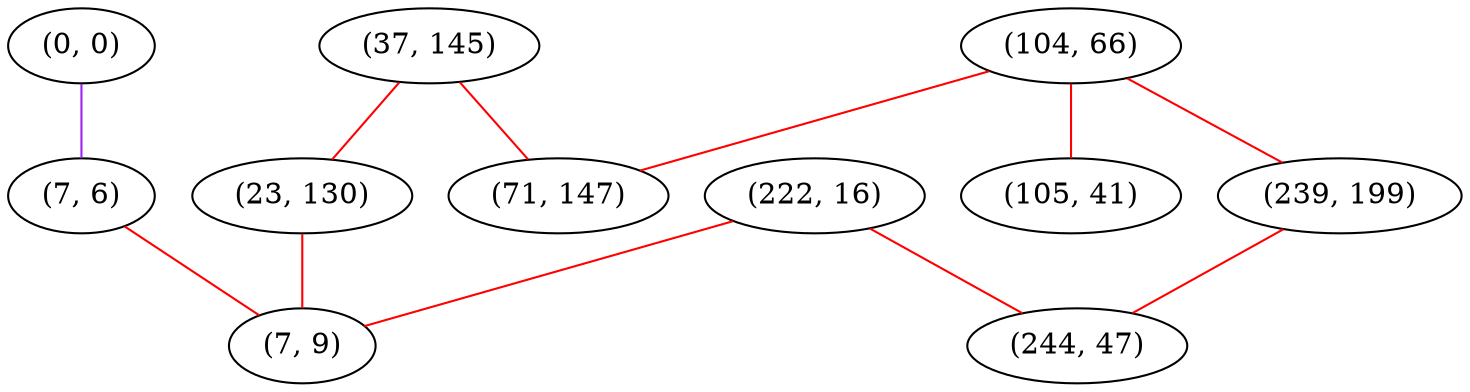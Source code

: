 graph "" {
"(0, 0)";
"(104, 66)";
"(37, 145)";
"(7, 6)";
"(239, 199)";
"(105, 41)";
"(23, 130)";
"(71, 147)";
"(222, 16)";
"(244, 47)";
"(7, 9)";
"(0, 0)" -- "(7, 6)"  [color=purple, key=0, weight=4];
"(104, 66)" -- "(71, 147)"  [color=red, key=0, weight=1];
"(104, 66)" -- "(239, 199)"  [color=red, key=0, weight=1];
"(104, 66)" -- "(105, 41)"  [color=red, key=0, weight=1];
"(37, 145)" -- "(71, 147)"  [color=red, key=0, weight=1];
"(37, 145)" -- "(23, 130)"  [color=red, key=0, weight=1];
"(7, 6)" -- "(7, 9)"  [color=red, key=0, weight=1];
"(239, 199)" -- "(244, 47)"  [color=red, key=0, weight=1];
"(23, 130)" -- "(7, 9)"  [color=red, key=0, weight=1];
"(222, 16)" -- "(244, 47)"  [color=red, key=0, weight=1];
"(222, 16)" -- "(7, 9)"  [color=red, key=0, weight=1];
}

